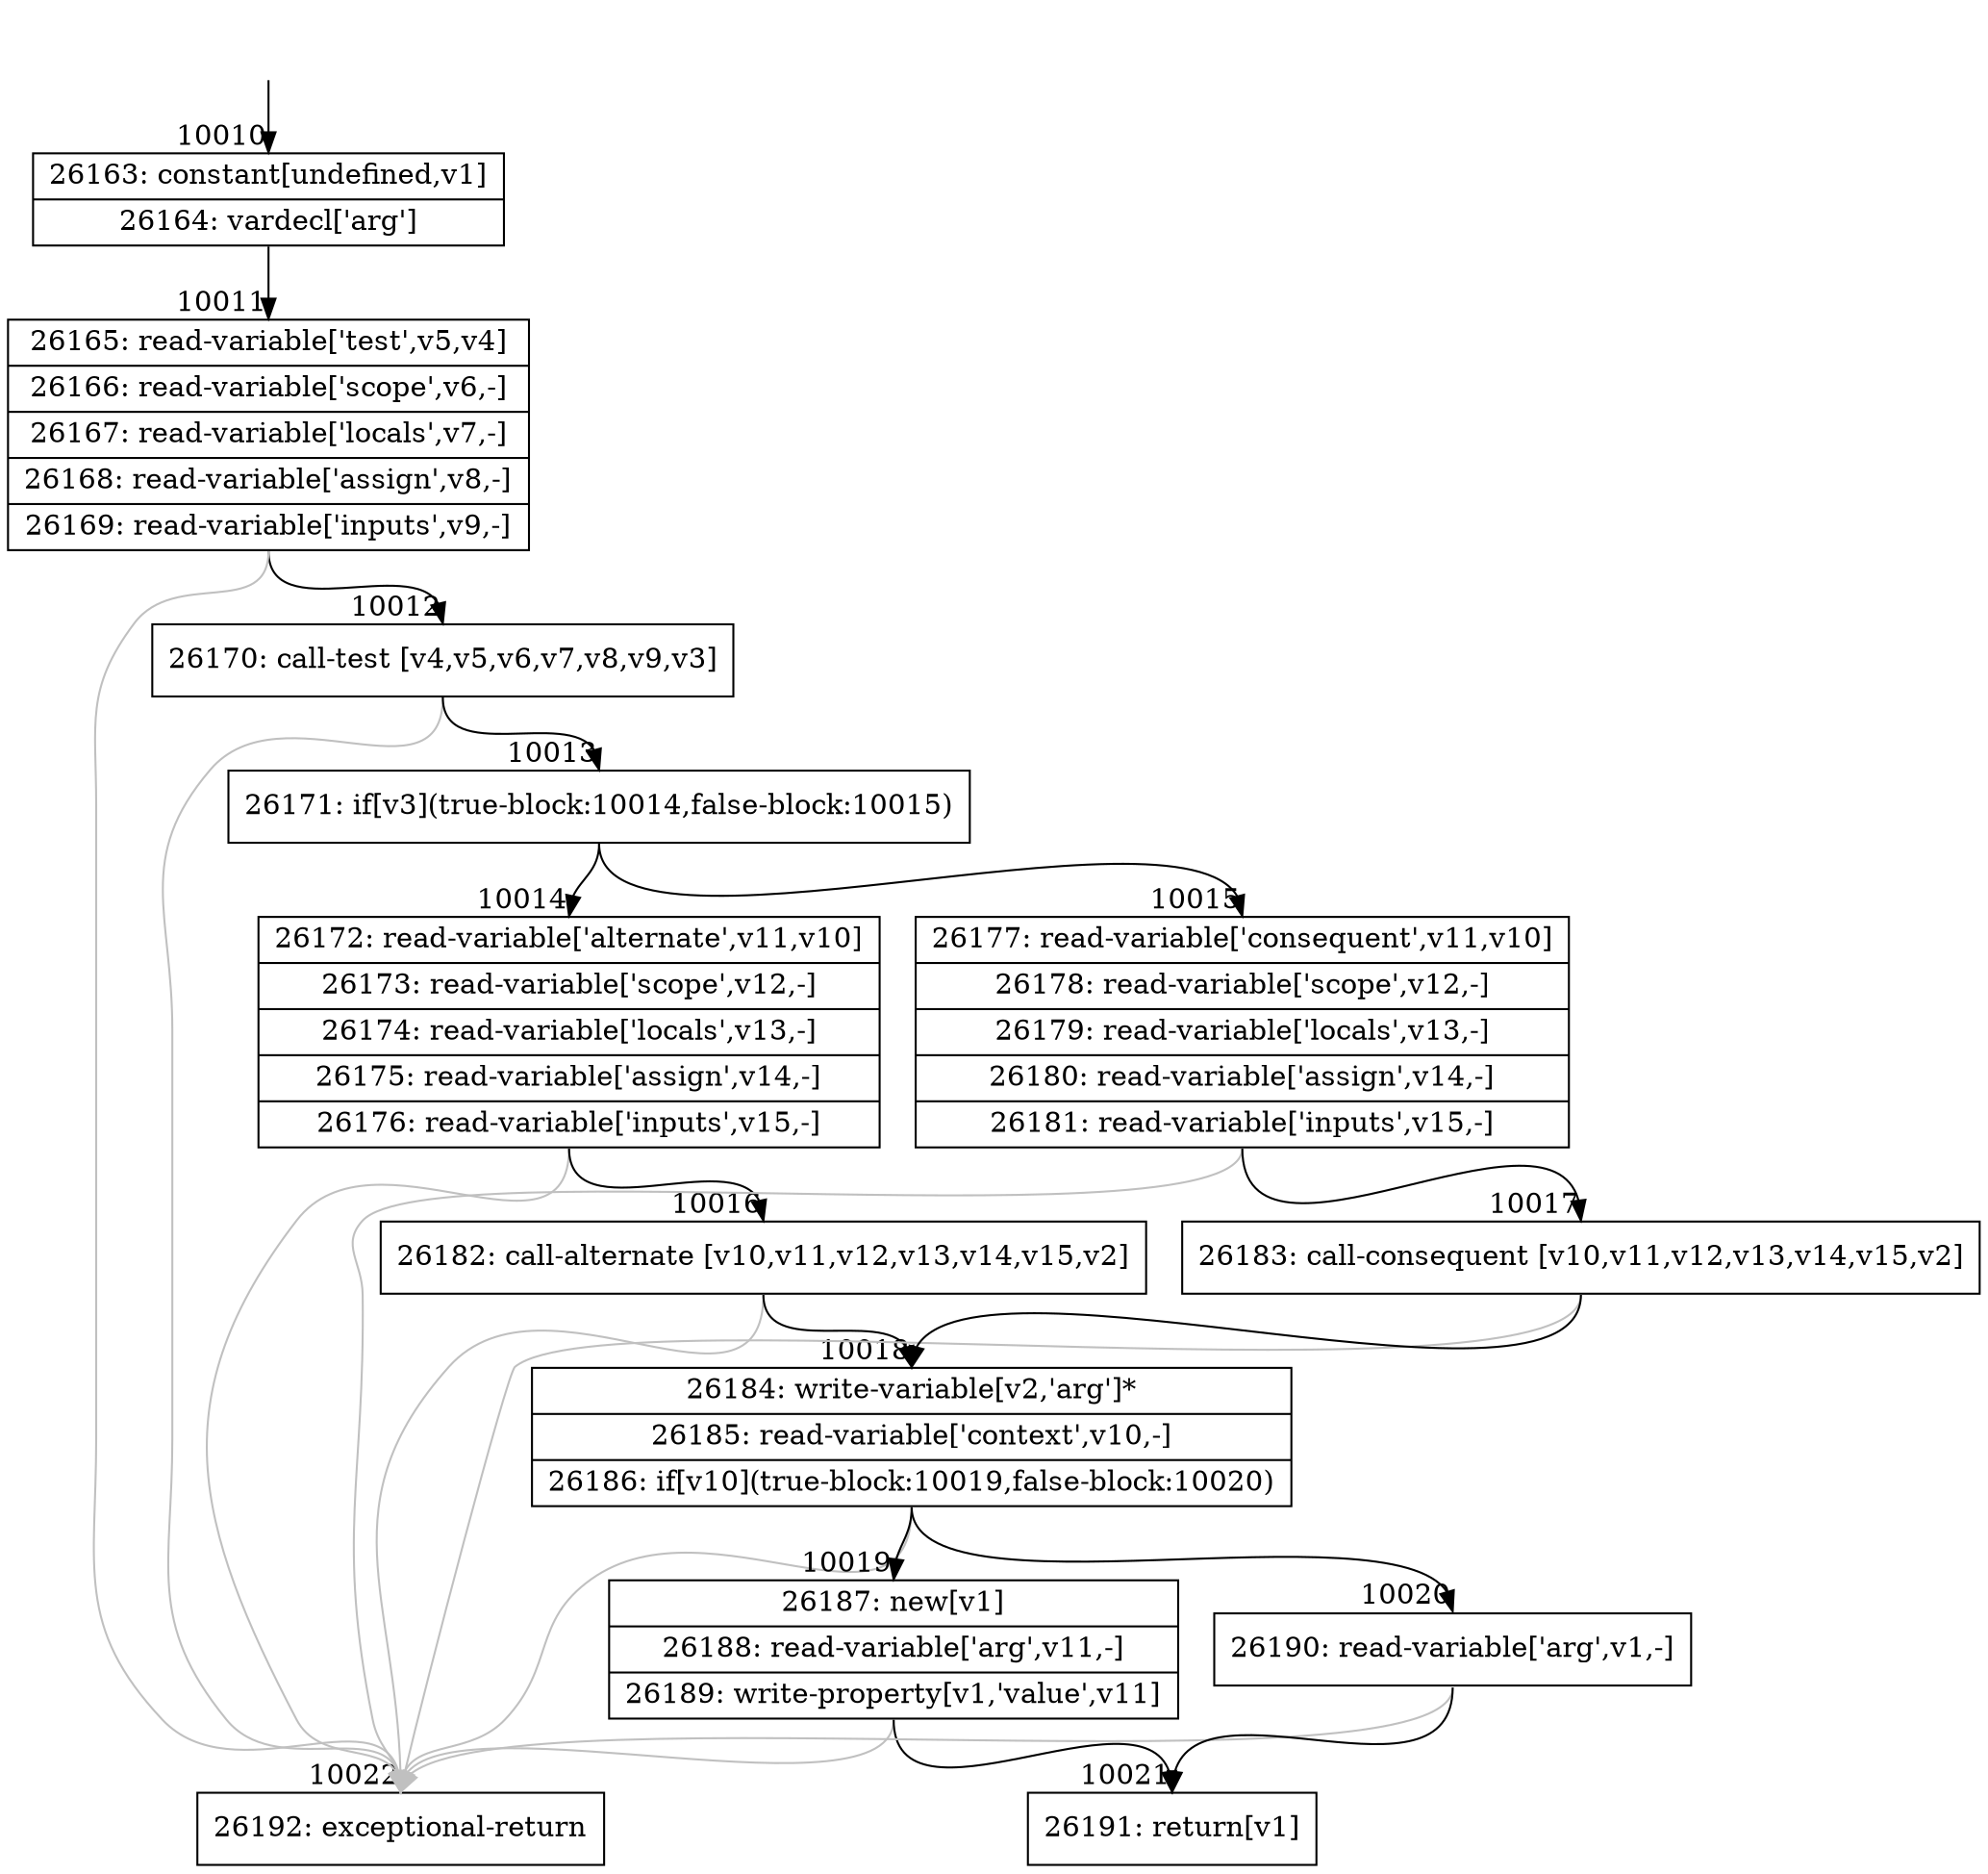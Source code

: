 digraph {
rankdir="TD"
BB_entry752[shape=none,label=""];
BB_entry752 -> BB10010 [tailport=s, headport=n, headlabel="    10010"]
BB10010 [shape=record label="{26163: constant[undefined,v1]|26164: vardecl['arg']}" ] 
BB10010 -> BB10011 [tailport=s, headport=n, headlabel="      10011"]
BB10011 [shape=record label="{26165: read-variable['test',v5,v4]|26166: read-variable['scope',v6,-]|26167: read-variable['locals',v7,-]|26168: read-variable['assign',v8,-]|26169: read-variable['inputs',v9,-]}" ] 
BB10011 -> BB10012 [tailport=s, headport=n, headlabel="      10012"]
BB10011 -> BB10022 [tailport=s, headport=n, color=gray, headlabel="      10022"]
BB10012 [shape=record label="{26170: call-test [v4,v5,v6,v7,v8,v9,v3]}" ] 
BB10012 -> BB10013 [tailport=s, headport=n, headlabel="      10013"]
BB10012 -> BB10022 [tailport=s, headport=n, color=gray]
BB10013 [shape=record label="{26171: if[v3](true-block:10014,false-block:10015)}" ] 
BB10013 -> BB10014 [tailport=s, headport=n, headlabel="      10014"]
BB10013 -> BB10015 [tailport=s, headport=n, headlabel="      10015"]
BB10014 [shape=record label="{26172: read-variable['alternate',v11,v10]|26173: read-variable['scope',v12,-]|26174: read-variable['locals',v13,-]|26175: read-variable['assign',v14,-]|26176: read-variable['inputs',v15,-]}" ] 
BB10014 -> BB10016 [tailport=s, headport=n, headlabel="      10016"]
BB10014 -> BB10022 [tailport=s, headport=n, color=gray]
BB10015 [shape=record label="{26177: read-variable['consequent',v11,v10]|26178: read-variable['scope',v12,-]|26179: read-variable['locals',v13,-]|26180: read-variable['assign',v14,-]|26181: read-variable['inputs',v15,-]}" ] 
BB10015 -> BB10017 [tailport=s, headport=n, headlabel="      10017"]
BB10015 -> BB10022 [tailport=s, headport=n, color=gray]
BB10016 [shape=record label="{26182: call-alternate [v10,v11,v12,v13,v14,v15,v2]}" ] 
BB10016 -> BB10018 [tailport=s, headport=n, headlabel="      10018"]
BB10016 -> BB10022 [tailport=s, headport=n, color=gray]
BB10017 [shape=record label="{26183: call-consequent [v10,v11,v12,v13,v14,v15,v2]}" ] 
BB10017 -> BB10018 [tailport=s, headport=n]
BB10017 -> BB10022 [tailport=s, headport=n, color=gray]
BB10018 [shape=record label="{26184: write-variable[v2,'arg']*|26185: read-variable['context',v10,-]|26186: if[v10](true-block:10019,false-block:10020)}" ] 
BB10018 -> BB10019 [tailport=s, headport=n, headlabel="      10019"]
BB10018 -> BB10020 [tailport=s, headport=n, headlabel="      10020"]
BB10018 -> BB10022 [tailport=s, headport=n, color=gray]
BB10019 [shape=record label="{26187: new[v1]|26188: read-variable['arg',v11,-]|26189: write-property[v1,'value',v11]}" ] 
BB10019 -> BB10021 [tailport=s, headport=n, headlabel="      10021"]
BB10019 -> BB10022 [tailport=s, headport=n, color=gray]
BB10020 [shape=record label="{26190: read-variable['arg',v1,-]}" ] 
BB10020 -> BB10021 [tailport=s, headport=n]
BB10020 -> BB10022 [tailport=s, headport=n, color=gray]
BB10021 [shape=record label="{26191: return[v1]}" ] 
BB10022 [shape=record label="{26192: exceptional-return}" ] 
//#$~ 13866
}
